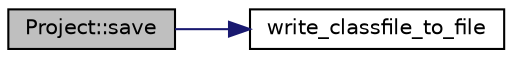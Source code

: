 digraph "Project::save"
{
  bgcolor="transparent";
  edge [fontname="Helvetica",fontsize="10",labelfontname="Helvetica",labelfontsize="10"];
  node [fontname="Helvetica",fontsize="10",shape=record];
  rankdir="LR";
  Node81 [label="Project::save",height=0.2,width=0.4,color="black", fillcolor="grey75", style="filled", fontcolor="black"];
  Node81 -> Node82 [color="midnightblue",fontsize="10",style="solid",fontname="Helvetica"];
  Node82 [label="write_classfile_to_file",height=0.2,width=0.4,color="black",URL="$project_8cpp.html#a1d4c3111b2c5f87781ba35f906291397"];
}
